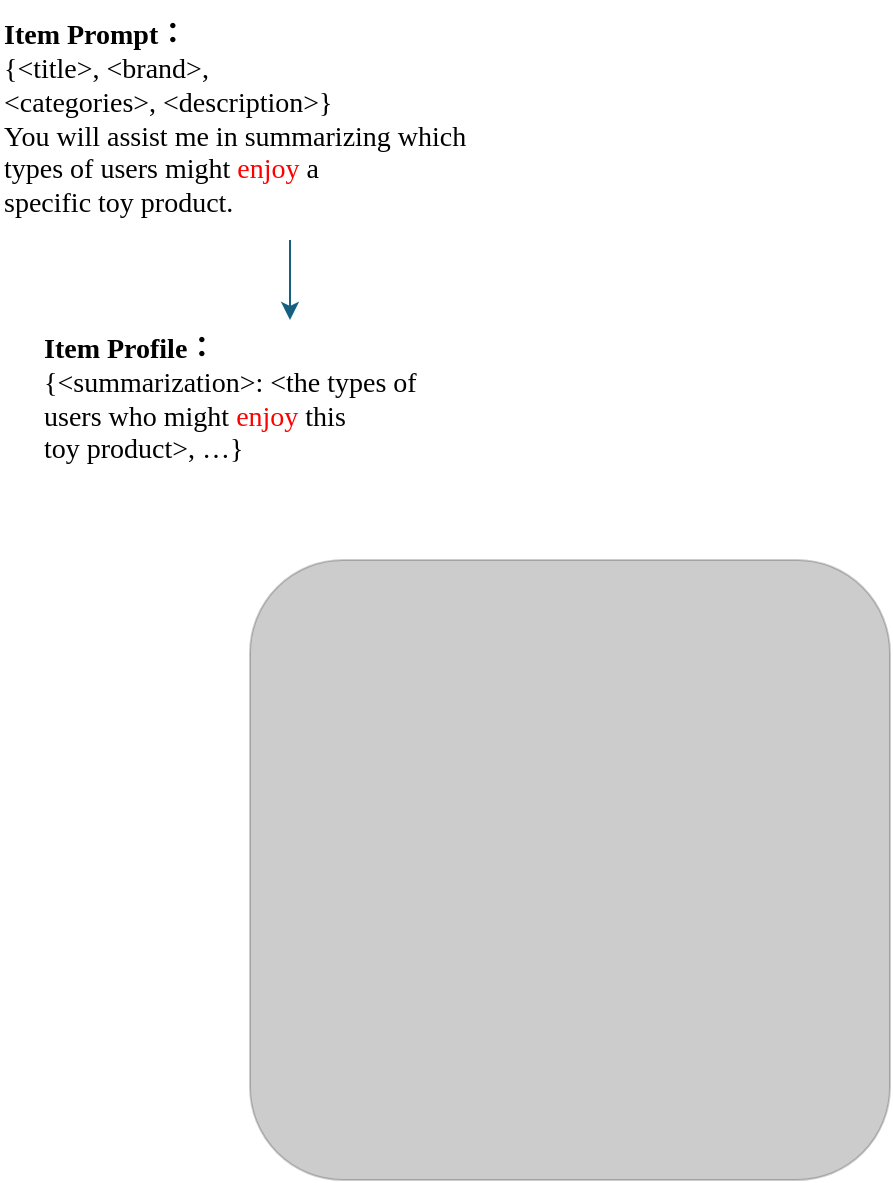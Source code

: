 <mxfile version="26.0.16">
  <diagram name="第 1 页" id="442niqhSu2lS9myGtu38">
    <mxGraphModel dx="956" dy="1060" grid="1" gridSize="10" guides="1" tooltips="1" connect="1" arrows="1" fold="1" page="1" pageScale="1" pageWidth="827" pageHeight="1169" math="0" shadow="0">
      <root>
        <mxCell id="0" />
        <mxCell id="1" parent="0" />
        <mxCell id="cAAzMpG0Tfow3gVaOTzU-6" value="" style="rounded=1;whiteSpace=wrap;html=1;gradientColor=light-dark(#FFEFD5,#E6F7FF);gradientDirection=south;strokeColor=default;fillColor=default;opacity=20;" vertex="1" parent="1">
          <mxGeometry x="380" y="540" width="320" height="310" as="geometry" />
        </mxCell>
        <mxCell id="cAAzMpG0Tfow3gVaOTzU-11" style="edgeStyle=orthogonalEdgeStyle;rounded=0;orthogonalLoop=1;jettySize=auto;html=1;strokeColor=#156082;" edge="1" parent="1" source="cAAzMpG0Tfow3gVaOTzU-9" target="cAAzMpG0Tfow3gVaOTzU-10">
          <mxGeometry relative="1" as="geometry" />
        </mxCell>
        <mxCell id="cAAzMpG0Tfow3gVaOTzU-9" value="&lt;p style=&quot;language:zh-CN;margin-top:0pt;margin-bottom:0pt;margin-left:0in;&lt;br/&gt;text-align:left;direction:ltr;unicode-bidi:embed;mso-line-break-override:none;&lt;br/&gt;word-break:normal;punctuation-wrap:hanging&quot;&gt;&lt;span style=&quot;font-size: 10.5pt; font-family: Aptos; font-weight: bold;&quot;&gt;Item Prompt&lt;/span&gt;&lt;span style=&quot;font-size: 10.5pt; font-family: 等线; font-weight: bold;&quot;&gt;：&lt;/span&gt;&lt;/p&gt;&lt;p style=&quot;language:zh-CN;margin-top:0pt;margin-bottom:0pt;margin-left:0in;&lt;br/&gt;text-align:left;direction:ltr;unicode-bidi:embed;mso-line-break-override:none;&lt;br/&gt;word-break:normal;punctuation-wrap:hanging&quot;&gt;&lt;span style=&quot;font-size: 10.5pt; font-family: Aptos;&quot;&gt;{&amp;lt;title&amp;gt;, &amp;lt;brand&amp;gt;,&lt;br&gt;&amp;lt;categories&amp;gt;, &amp;lt;description&amp;gt;}&lt;/span&gt;&lt;/p&gt;&lt;p style=&quot;language:zh-CN;margin-top:0pt;margin-bottom:0pt;margin-left:0in;&lt;br/&gt;text-align:left;direction:ltr;unicode-bidi:embed;mso-line-break-override:none;&lt;br/&gt;word-break:normal;punctuation-wrap:hanging&quot;&gt;&lt;span style=&quot;font-family: Aptos; font-size: 10.5pt; background-color: transparent; color: light-dark(rgb(0, 0, 0), rgb(255, 255, 255));&quot;&gt;You will assist me in summarizing which&lt;/span&gt;&lt;/p&gt;&lt;p style=&quot;language:zh-CN;margin-top:0pt;margin-bottom:0pt;margin-left:0in;&lt;br/&gt;text-align:left;direction:ltr;unicode-bidi:embed;mso-line-break-override:none;&lt;br/&gt;word-break:normal;punctuation-wrap:hanging&quot;&gt;&lt;span style=&quot;font-size: 10.5pt; font-family: Aptos;&quot;&gt;types of users might &lt;/span&gt;&lt;span style=&quot;font-size: 10.5pt; font-family: Aptos; color: red;&quot;&gt;enjoy&lt;/span&gt;&lt;span style=&quot;font-size: 10.5pt; font-family: Aptos;&quot;&gt; a&lt;br&gt;specific toy product.&lt;/span&gt;&lt;/p&gt;" style="text;html=1;align=left;verticalAlign=middle;resizable=0;points=[];autosize=1;strokeColor=none;fillColor=none;" vertex="1" parent="1">
          <mxGeometry x="255" y="260" width="290" height="120" as="geometry" />
        </mxCell>
        <mxCell id="cAAzMpG0Tfow3gVaOTzU-10" value="&lt;p style=&quot;margin-top: 0pt; margin-bottom: 0pt; margin-left: 0in; direction: ltr; unicode-bidi: embed; word-break: normal;&quot;&gt;&lt;span style=&quot;font-size: 10.5pt; font-family: Aptos; font-weight: bold;&quot;&gt;Item Profile&lt;/span&gt;&lt;span style=&quot;font-size: 10.5pt; font-family: 等线; font-weight: bold;&quot;&gt;：&lt;/span&gt;&lt;/p&gt;&lt;p style=&quot;margin-top: 0pt; margin-bottom: 0pt; margin-left: 0in; direction: ltr; unicode-bidi: embed; word-break: normal;&quot;&gt;&lt;span style=&quot;font-size: 10.5pt; font-family: Aptos;&quot;&gt;{&amp;lt;summarization&amp;gt;: &amp;lt;the types of&lt;br&gt;users who might &lt;/span&gt;&lt;span style=&quot;font-size: 10.5pt; font-family: Aptos; color: red;&quot;&gt;enjoy&lt;/span&gt;&lt;span style=&quot;font-size: 10.5pt; font-family: Aptos;&quot;&gt; this&lt;br&gt;toy product&amp;gt;, …}&lt;/span&gt;&lt;/p&gt;" style="text;html=1;align=left;verticalAlign=middle;resizable=0;points=[];autosize=1;strokeColor=none;fillColor=none;" vertex="1" parent="1">
          <mxGeometry x="275" y="420" width="250" height="80" as="geometry" />
        </mxCell>
      </root>
    </mxGraphModel>
  </diagram>
</mxfile>
